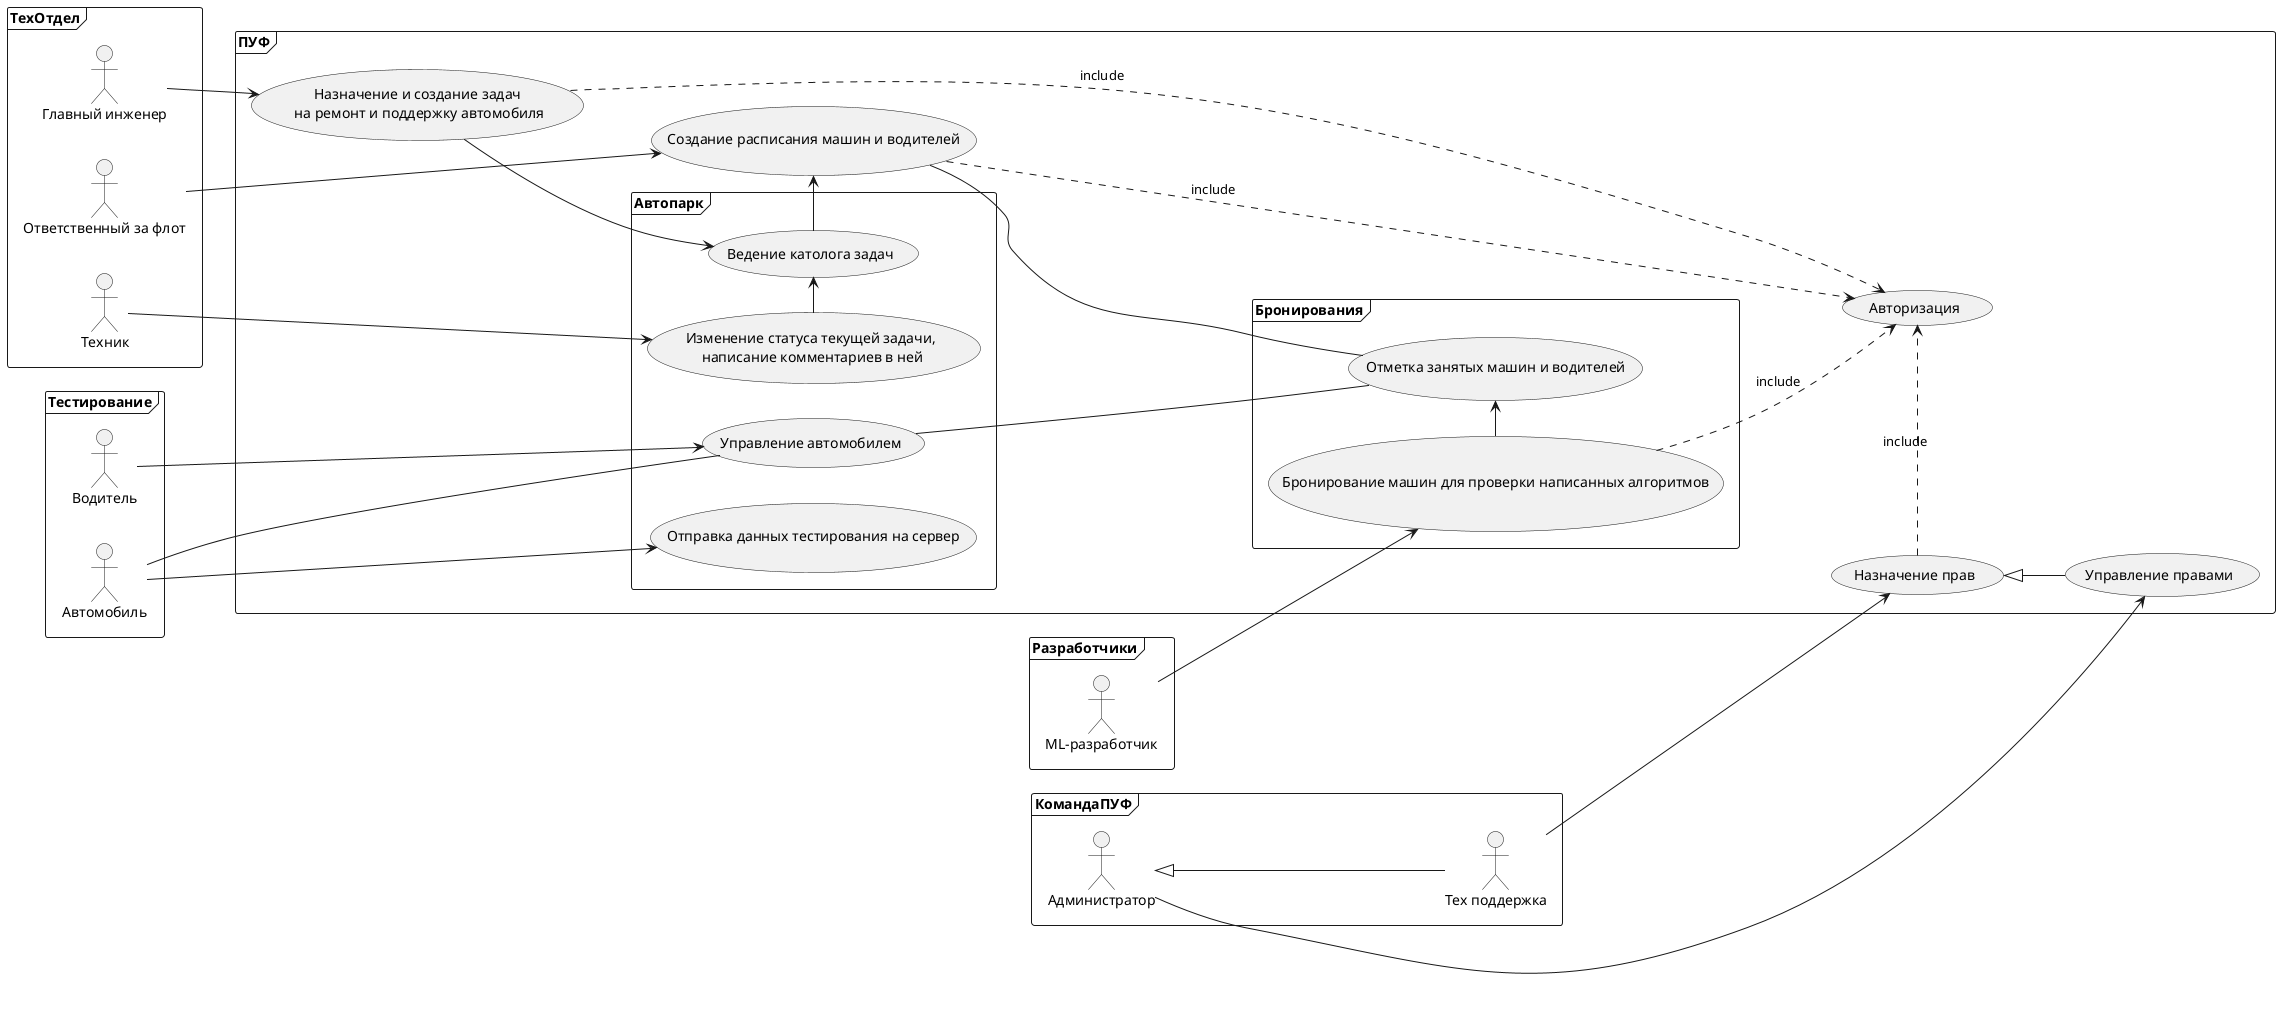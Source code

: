 @startuml
left to right direction

frame КомандаПУФ {

    :Тех поддержка: as Support
    :Администратор: as Admin
    Admin <|-- Support
}

frame Тестирование {
    :Водитель:
    :Автомобиль: as Auto
}

frame ТехОтдел {
    :Ответственный за флот: as FleetManager
    :Главный инженер: as Engineer
    :Техник: as Technician
}

frame Разработчики {
    :ML-разработчик:
}

frame ПУФ {
    (Управление правами) as (RM)
    (Назначение прав) as (R)
    (Авторизация) as (Auth)

    (R) .> (Auth) : include
    (ServiceManagement) .> (Auth) : include
    (CarManagement) .> (Auth) : include

    Admin -down-> (RM)
    Support -down-> (R)
    (R) <|-- (RM)

    frame Бронирования {
        (Бронирование машин для проверки написанных алгоритмов) as (Reservation)
        (Отметка занятых машин и водителей) as (Calendaring)

        :ML-разработчик: --> (Reservation)
        (Reservation) -> (Calendaring)

        (Reservation) ..> (Auth) : include
    }

    frame Автопарк {
        (Создание расписания машин и водителей) as (CarManagement)
        (Управление автомобилем) as (Riding)
        (Назначение и создание задач\n на ремонт и поддержку автомобиля) as (ServiceManagement)
        (Изменение статуса текущей задачи,\n написание комментариев в ней) as (ServiceWork)
        (Ведение католога задач) as (Tasks)

        :Engineer: --> (ServiceManagement)
        (ServiceManagement) --> (Tasks)
        :Technician: --> (ServiceWork)
        (ServiceWork) -> (Tasks)
        (Tasks) -> (CarManagement)

        :FleetManager: --> (CarManagement)
        :Водитель: --> (Riding)
        (Riding) --- (Calendaring)
        :Auto: --> (Отправка данных тестирования на сервер)
        :Auto: --- (Riding)
        (CarManagement) --- (Calendaring)
    }

}

@enduml
